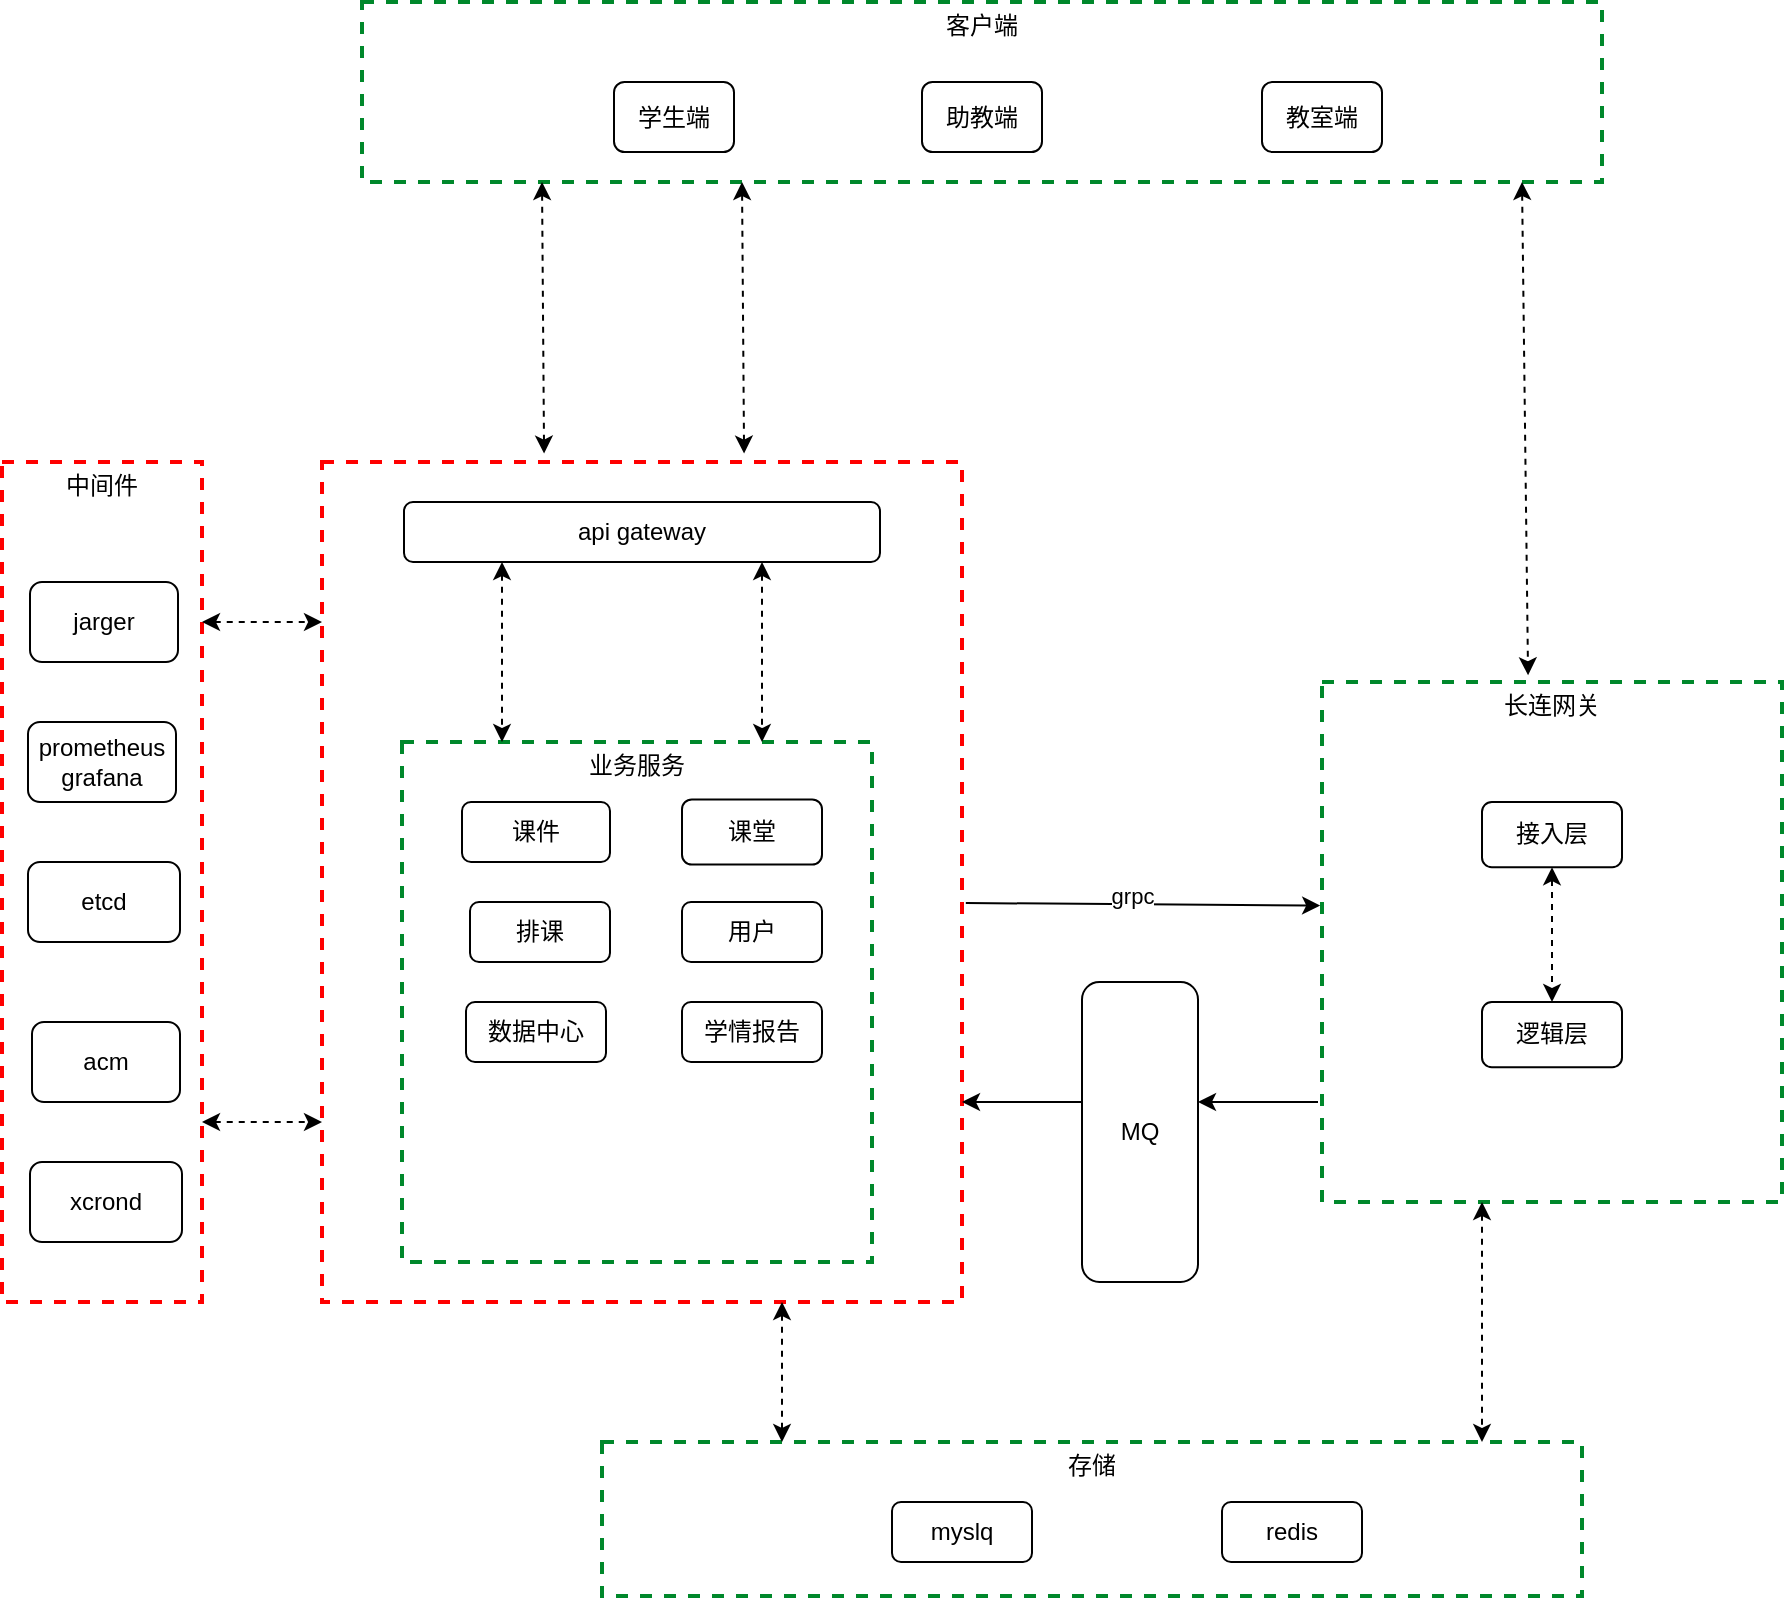 <mxfile version="18.0.3" type="github">
  <diagram id="w8XUFbw6AmKxc6QEO5la" name="第 1 页">
    <mxGraphModel dx="1426" dy="707" grid="1" gridSize="10" guides="1" tooltips="1" connect="1" arrows="1" fold="1" page="1" pageScale="1" pageWidth="1169" pageHeight="1654" math="0" shadow="0">
      <root>
        <mxCell id="0" />
        <mxCell id="1" parent="0" />
        <mxCell id="BGBdsXee6uFdefR1nZ2Q-15" value="存储" style="fontStyle=0;verticalAlign=top;align=center;spacingTop=-2;fillColor=none;rounded=0;whiteSpace=wrap;html=1;strokeColor=#00882B;strokeWidth=2;dashed=1;container=1;collapsible=0;expand=0;recursiveResize=0;" vertex="1" parent="1">
          <mxGeometry x="440" y="860" width="490" height="77" as="geometry" />
        </mxCell>
        <mxCell id="BGBdsXee6uFdefR1nZ2Q-55" value="myslq" style="rounded=1;whiteSpace=wrap;html=1;" vertex="1" parent="BGBdsXee6uFdefR1nZ2Q-15">
          <mxGeometry x="145" y="30" width="70" height="30" as="geometry" />
        </mxCell>
        <mxCell id="BGBdsXee6uFdefR1nZ2Q-56" value="redis" style="rounded=1;whiteSpace=wrap;html=1;" vertex="1" parent="BGBdsXee6uFdefR1nZ2Q-15">
          <mxGeometry x="310" y="30" width="70" height="30" as="geometry" />
        </mxCell>
        <mxCell id="BGBdsXee6uFdefR1nZ2Q-13" value="" style="fontStyle=0;verticalAlign=top;align=center;spacingTop=-2;fillColor=none;rounded=0;whiteSpace=wrap;html=1;strokeColor=#FF0000;strokeWidth=2;dashed=1;container=1;collapsible=0;expand=0;recursiveResize=0;" vertex="1" parent="1">
          <mxGeometry x="300" y="370" width="320" height="420" as="geometry" />
        </mxCell>
        <mxCell id="BGBdsXee6uFdefR1nZ2Q-14" value="api gateway" style="rounded=1;whiteSpace=wrap;html=1;" vertex="1" parent="BGBdsXee6uFdefR1nZ2Q-13">
          <mxGeometry x="41" y="20" width="238" height="30" as="geometry" />
        </mxCell>
        <mxCell id="BGBdsXee6uFdefR1nZ2Q-16" value="业务服务" style="fontStyle=0;verticalAlign=top;align=center;spacingTop=-2;fillColor=none;rounded=0;whiteSpace=wrap;html=1;strokeColor=#00882B;strokeWidth=2;dashed=1;container=1;collapsible=0;expand=0;recursiveResize=0;" vertex="1" parent="BGBdsXee6uFdefR1nZ2Q-13">
          <mxGeometry x="40" y="140" width="235" height="260" as="geometry" />
        </mxCell>
        <mxCell id="BGBdsXee6uFdefR1nZ2Q-17" value="课堂" style="rounded=1;whiteSpace=wrap;html=1;" vertex="1" parent="BGBdsXee6uFdefR1nZ2Q-16">
          <mxGeometry x="140" y="28.69" width="70" height="32.62" as="geometry" />
        </mxCell>
        <mxCell id="BGBdsXee6uFdefR1nZ2Q-25" value="课件" style="rounded=1;whiteSpace=wrap;html=1;" vertex="1" parent="BGBdsXee6uFdefR1nZ2Q-16">
          <mxGeometry x="30" y="30" width="74" height="30" as="geometry" />
        </mxCell>
        <mxCell id="BGBdsXee6uFdefR1nZ2Q-12" value="排课" style="rounded=1;whiteSpace=wrap;html=1;" vertex="1" parent="BGBdsXee6uFdefR1nZ2Q-16">
          <mxGeometry x="34" y="80" width="70" height="30" as="geometry" />
        </mxCell>
        <mxCell id="BGBdsXee6uFdefR1nZ2Q-22" value="用户" style="rounded=1;whiteSpace=wrap;html=1;" vertex="1" parent="BGBdsXee6uFdefR1nZ2Q-16">
          <mxGeometry x="140" y="80" width="70" height="30" as="geometry" />
        </mxCell>
        <mxCell id="BGBdsXee6uFdefR1nZ2Q-23" value="数据中心" style="rounded=1;whiteSpace=wrap;html=1;" vertex="1" parent="BGBdsXee6uFdefR1nZ2Q-16">
          <mxGeometry x="32" y="130" width="70" height="30" as="geometry" />
        </mxCell>
        <mxCell id="BGBdsXee6uFdefR1nZ2Q-24" value="学情报告" style="rounded=1;whiteSpace=wrap;html=1;" vertex="1" parent="BGBdsXee6uFdefR1nZ2Q-16">
          <mxGeometry x="140" y="130" width="70" height="30" as="geometry" />
        </mxCell>
        <mxCell id="BGBdsXee6uFdefR1nZ2Q-46" value="" style="html=1;labelBackgroundColor=#ffffff;startArrow=classic;startFill=1;startSize=6;endArrow=classic;endFill=1;endSize=6;jettySize=auto;orthogonalLoop=1;strokeWidth=1;dashed=1;fontSize=14;rounded=0;" edge="1" parent="BGBdsXee6uFdefR1nZ2Q-13">
          <mxGeometry width="60" height="60" relative="1" as="geometry">
            <mxPoint x="90" y="50" as="sourcePoint" />
            <mxPoint x="90" y="140" as="targetPoint" />
          </mxGeometry>
        </mxCell>
        <mxCell id="BGBdsXee6uFdefR1nZ2Q-47" value="" style="html=1;labelBackgroundColor=#ffffff;startArrow=classic;startFill=1;startSize=6;endArrow=classic;endFill=1;endSize=6;jettySize=auto;orthogonalLoop=1;strokeWidth=1;dashed=1;fontSize=14;rounded=0;" edge="1" parent="BGBdsXee6uFdefR1nZ2Q-13">
          <mxGeometry width="60" height="60" relative="1" as="geometry">
            <mxPoint x="220" y="50" as="sourcePoint" />
            <mxPoint x="220" y="140" as="targetPoint" />
            <Array as="points">
              <mxPoint x="220" y="90" />
            </Array>
          </mxGeometry>
        </mxCell>
        <mxCell id="BGBdsXee6uFdefR1nZ2Q-18" value="中间件" style="fontStyle=0;verticalAlign=top;align=center;spacingTop=-2;fillColor=none;rounded=0;whiteSpace=wrap;html=1;strokeColor=#FF0000;strokeWidth=2;dashed=1;container=1;collapsible=0;expand=0;recursiveResize=0;" vertex="1" parent="1">
          <mxGeometry x="140" y="370" width="100" height="420" as="geometry" />
        </mxCell>
        <mxCell id="BGBdsXee6uFdefR1nZ2Q-4" value="jarger" style="rounded=1;whiteSpace=wrap;html=1;" vertex="1" parent="BGBdsXee6uFdefR1nZ2Q-18">
          <mxGeometry x="14" y="60" width="74" height="40" as="geometry" />
        </mxCell>
        <mxCell id="BGBdsXee6uFdefR1nZ2Q-5" value="prometheus grafana" style="rounded=1;whiteSpace=wrap;html=1;" vertex="1" parent="BGBdsXee6uFdefR1nZ2Q-18">
          <mxGeometry x="13" y="130" width="74" height="40" as="geometry" />
        </mxCell>
        <mxCell id="BGBdsXee6uFdefR1nZ2Q-6" value="acm" style="rounded=1;whiteSpace=wrap;html=1;" vertex="1" parent="BGBdsXee6uFdefR1nZ2Q-18">
          <mxGeometry x="15" y="280" width="74" height="40" as="geometry" />
        </mxCell>
        <mxCell id="BGBdsXee6uFdefR1nZ2Q-3" value="etcd" style="rounded=1;whiteSpace=wrap;html=1;" vertex="1" parent="BGBdsXee6uFdefR1nZ2Q-18">
          <mxGeometry x="13" y="200" width="76" height="40" as="geometry" />
        </mxCell>
        <mxCell id="BGBdsXee6uFdefR1nZ2Q-26" value="xcrond" style="rounded=1;whiteSpace=wrap;html=1;" vertex="1" parent="BGBdsXee6uFdefR1nZ2Q-18">
          <mxGeometry x="14" y="350" width="76" height="40" as="geometry" />
        </mxCell>
        <mxCell id="BGBdsXee6uFdefR1nZ2Q-30" value="" style="html=1;labelBackgroundColor=#ffffff;startArrow=classic;startFill=1;startSize=6;endArrow=classic;endFill=1;endSize=6;jettySize=auto;orthogonalLoop=1;strokeWidth=1;dashed=1;fontSize=14;rounded=0;" edge="1" parent="1">
          <mxGeometry width="60" height="60" relative="1" as="geometry">
            <mxPoint x="240" y="450" as="sourcePoint" />
            <mxPoint x="300" y="450" as="targetPoint" />
          </mxGeometry>
        </mxCell>
        <mxCell id="BGBdsXee6uFdefR1nZ2Q-33" value="" style="html=1;labelBackgroundColor=#ffffff;startArrow=classic;startFill=1;startSize=6;endArrow=classic;endFill=1;endSize=6;jettySize=auto;orthogonalLoop=1;strokeWidth=1;dashed=1;fontSize=14;rounded=0;" edge="1" parent="1">
          <mxGeometry width="60" height="60" relative="1" as="geometry">
            <mxPoint x="240" y="700" as="sourcePoint" />
            <mxPoint x="300" y="700" as="targetPoint" />
          </mxGeometry>
        </mxCell>
        <mxCell id="BGBdsXee6uFdefR1nZ2Q-34" value="客户端" style="fontStyle=0;verticalAlign=top;align=center;spacingTop=-2;fillColor=none;rounded=0;whiteSpace=wrap;html=1;strokeColor=#00882B;strokeWidth=2;dashed=1;container=1;collapsible=0;expand=0;recursiveResize=0;" vertex="1" parent="1">
          <mxGeometry x="320" y="140" width="620" height="90" as="geometry" />
        </mxCell>
        <mxCell id="BGBdsXee6uFdefR1nZ2Q-35" value="学生端" style="rounded=1;whiteSpace=wrap;html=1;" vertex="1" parent="BGBdsXee6uFdefR1nZ2Q-34">
          <mxGeometry x="126" y="40" width="60" height="35" as="geometry" />
        </mxCell>
        <mxCell id="BGBdsXee6uFdefR1nZ2Q-36" value="助教端" style="rounded=1;whiteSpace=wrap;html=1;" vertex="1" parent="BGBdsXee6uFdefR1nZ2Q-34">
          <mxGeometry x="280" y="40" width="60" height="35" as="geometry" />
        </mxCell>
        <mxCell id="BGBdsXee6uFdefR1nZ2Q-37" value="教室端" style="rounded=1;whiteSpace=wrap;html=1;" vertex="1" parent="BGBdsXee6uFdefR1nZ2Q-34">
          <mxGeometry x="450" y="40" width="60" height="35" as="geometry" />
        </mxCell>
        <mxCell id="BGBdsXee6uFdefR1nZ2Q-44" value="" style="html=1;labelBackgroundColor=#ffffff;startArrow=classic;startFill=1;startSize=6;endArrow=classic;endFill=1;endSize=6;jettySize=auto;orthogonalLoop=1;strokeWidth=1;dashed=1;fontSize=14;rounded=0;entryX=0.347;entryY=-0.01;entryDx=0;entryDy=0;entryPerimeter=0;" edge="1" parent="1" target="BGBdsXee6uFdefR1nZ2Q-13">
          <mxGeometry width="60" height="60" relative="1" as="geometry">
            <mxPoint x="410" y="230" as="sourcePoint" />
            <mxPoint x="410" y="328" as="targetPoint" />
          </mxGeometry>
        </mxCell>
        <mxCell id="BGBdsXee6uFdefR1nZ2Q-45" value="" style="html=1;labelBackgroundColor=#ffffff;startArrow=classic;startFill=1;startSize=6;endArrow=classic;endFill=1;endSize=6;jettySize=auto;orthogonalLoop=1;strokeWidth=1;dashed=1;fontSize=14;rounded=0;entryX=0.347;entryY=-0.01;entryDx=0;entryDy=0;entryPerimeter=0;" edge="1" parent="1">
          <mxGeometry width="60" height="60" relative="1" as="geometry">
            <mxPoint x="510" y="230" as="sourcePoint" />
            <mxPoint x="511.04" y="365.8" as="targetPoint" />
          </mxGeometry>
        </mxCell>
        <mxCell id="BGBdsXee6uFdefR1nZ2Q-48" value="长连网关" style="fontStyle=0;verticalAlign=top;align=center;spacingTop=-2;fillColor=none;rounded=0;whiteSpace=wrap;html=1;strokeColor=#00882B;strokeWidth=2;dashed=1;container=1;collapsible=0;expand=0;recursiveResize=0;" vertex="1" parent="1">
          <mxGeometry x="800" y="480" width="230" height="260" as="geometry" />
        </mxCell>
        <mxCell id="BGBdsXee6uFdefR1nZ2Q-70" value="接入层" style="rounded=1;whiteSpace=wrap;html=1;" vertex="1" parent="BGBdsXee6uFdefR1nZ2Q-48">
          <mxGeometry x="80" y="60" width="70" height="32.62" as="geometry" />
        </mxCell>
        <mxCell id="BGBdsXee6uFdefR1nZ2Q-71" value="逻辑层" style="rounded=1;whiteSpace=wrap;html=1;" vertex="1" parent="BGBdsXee6uFdefR1nZ2Q-48">
          <mxGeometry x="80" y="160" width="70" height="32.62" as="geometry" />
        </mxCell>
        <mxCell id="BGBdsXee6uFdefR1nZ2Q-72" value="" style="html=1;labelBackgroundColor=#ffffff;startArrow=classic;startFill=1;startSize=6;endArrow=classic;endFill=1;endSize=6;jettySize=auto;orthogonalLoop=1;strokeWidth=1;dashed=1;fontSize=14;rounded=0;exitX=0.5;exitY=1;exitDx=0;exitDy=0;" edge="1" parent="BGBdsXee6uFdefR1nZ2Q-48" source="BGBdsXee6uFdefR1nZ2Q-70">
          <mxGeometry width="60" height="60" relative="1" as="geometry">
            <mxPoint x="115" y="100" as="sourcePoint" />
            <mxPoint x="115" y="160" as="targetPoint" />
            <Array as="points">
              <mxPoint x="115" y="160" />
            </Array>
          </mxGeometry>
        </mxCell>
        <mxCell id="BGBdsXee6uFdefR1nZ2Q-49" value="MQ" style="rounded=1;whiteSpace=wrap;html=1;" vertex="1" parent="1">
          <mxGeometry x="680" y="630" width="58" height="150" as="geometry" />
        </mxCell>
        <mxCell id="BGBdsXee6uFdefR1nZ2Q-50" value="" style="html=1;labelBackgroundColor=#ffffff;endArrow=classic;endFill=1;endSize=6;jettySize=auto;orthogonalLoop=1;strokeWidth=1;fontSize=14;rounded=0;entryX=-0.004;entryY=0.43;entryDx=0;entryDy=0;entryPerimeter=0;exitX=1.006;exitY=0.525;exitDx=0;exitDy=0;exitPerimeter=0;" edge="1" parent="1" source="BGBdsXee6uFdefR1nZ2Q-13" target="BGBdsXee6uFdefR1nZ2Q-48">
          <mxGeometry width="60" height="60" relative="1" as="geometry">
            <mxPoint x="620" y="550" as="sourcePoint" />
            <mxPoint x="680" y="490" as="targetPoint" />
          </mxGeometry>
        </mxCell>
        <mxCell id="BGBdsXee6uFdefR1nZ2Q-53" value="grpc" style="edgeLabel;html=1;align=center;verticalAlign=middle;resizable=0;points=[];" vertex="1" connectable="0" parent="BGBdsXee6uFdefR1nZ2Q-50">
          <mxGeometry x="-0.062" y="4" relative="1" as="geometry">
            <mxPoint as="offset" />
          </mxGeometry>
        </mxCell>
        <mxCell id="BGBdsXee6uFdefR1nZ2Q-51" value="" style="html=1;labelBackgroundColor=#ffffff;endArrow=classic;endFill=1;endSize=6;jettySize=auto;orthogonalLoop=1;strokeWidth=1;fontSize=14;rounded=0;" edge="1" parent="1">
          <mxGeometry width="60" height="60" relative="1" as="geometry">
            <mxPoint x="798" y="690" as="sourcePoint" />
            <mxPoint x="738" y="690" as="targetPoint" />
          </mxGeometry>
        </mxCell>
        <mxCell id="BGBdsXee6uFdefR1nZ2Q-52" value="" style="html=1;labelBackgroundColor=#ffffff;endArrow=classic;endFill=1;endSize=6;jettySize=auto;orthogonalLoop=1;strokeWidth=1;fontSize=14;rounded=0;" edge="1" parent="1">
          <mxGeometry width="60" height="60" relative="1" as="geometry">
            <mxPoint x="680" y="690" as="sourcePoint" />
            <mxPoint x="620" y="690" as="targetPoint" />
          </mxGeometry>
        </mxCell>
        <mxCell id="BGBdsXee6uFdefR1nZ2Q-54" value="" style="html=1;labelBackgroundColor=#ffffff;startArrow=classic;startFill=1;startSize=6;endArrow=classic;endFill=1;endSize=6;jettySize=auto;orthogonalLoop=1;strokeWidth=1;dashed=1;fontSize=14;rounded=0;entryX=0.448;entryY=-0.013;entryDx=0;entryDy=0;entryPerimeter=0;" edge="1" parent="1" target="BGBdsXee6uFdefR1nZ2Q-48">
          <mxGeometry width="60" height="60" relative="1" as="geometry">
            <mxPoint x="900" y="230" as="sourcePoint" />
            <mxPoint x="901.04" y="365.8" as="targetPoint" />
          </mxGeometry>
        </mxCell>
        <mxCell id="BGBdsXee6uFdefR1nZ2Q-68" value="" style="html=1;labelBackgroundColor=#ffffff;startArrow=classic;startFill=1;startSize=6;endArrow=classic;endFill=1;endSize=6;jettySize=auto;orthogonalLoop=1;strokeWidth=1;dashed=1;fontSize=14;rounded=0;" edge="1" parent="1">
          <mxGeometry width="60" height="60" relative="1" as="geometry">
            <mxPoint x="530" y="790" as="sourcePoint" />
            <mxPoint x="530" y="860" as="targetPoint" />
            <Array as="points">
              <mxPoint x="530" y="810" />
            </Array>
          </mxGeometry>
        </mxCell>
        <mxCell id="BGBdsXee6uFdefR1nZ2Q-69" value="" style="html=1;labelBackgroundColor=#ffffff;startArrow=classic;startFill=1;startSize=6;endArrow=classic;endFill=1;endSize=6;jettySize=auto;orthogonalLoop=1;strokeWidth=1;dashed=1;fontSize=14;rounded=0;" edge="1" parent="1">
          <mxGeometry width="60" height="60" relative="1" as="geometry">
            <mxPoint x="880" y="740" as="sourcePoint" />
            <mxPoint x="880" y="860" as="targetPoint" />
            <Array as="points">
              <mxPoint x="880" y="810" />
            </Array>
          </mxGeometry>
        </mxCell>
      </root>
    </mxGraphModel>
  </diagram>
</mxfile>
